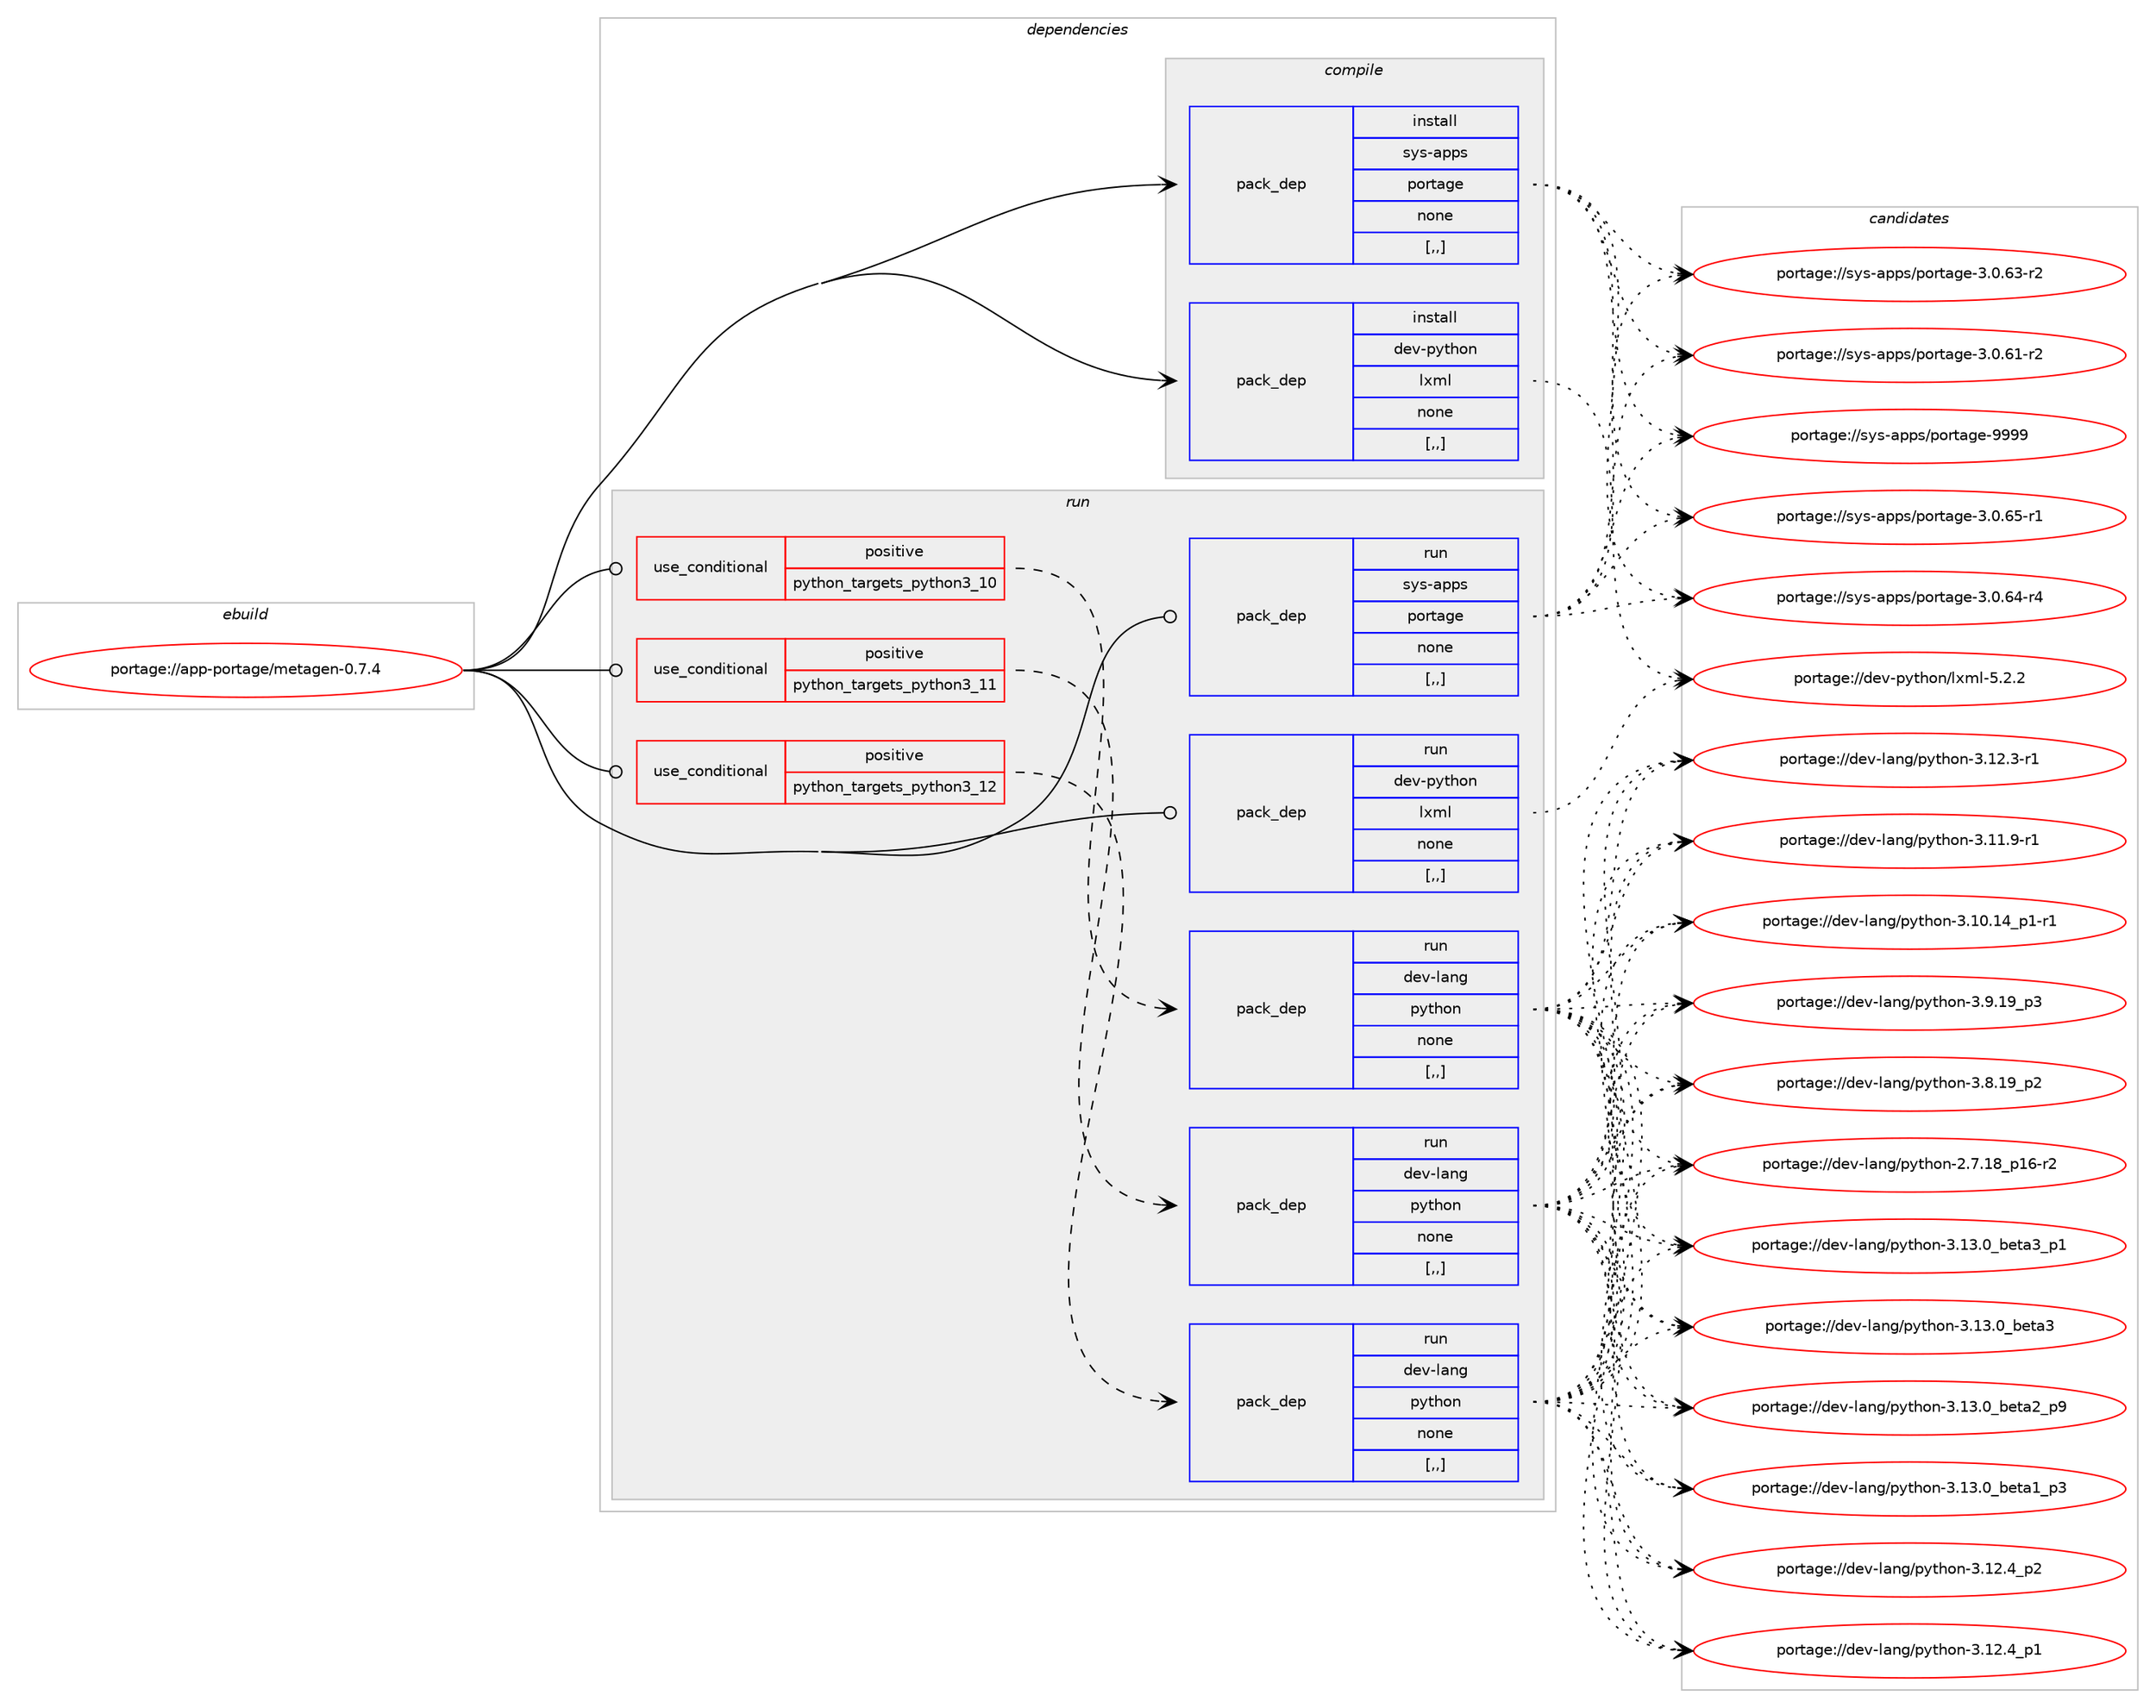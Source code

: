 digraph prolog {

# *************
# Graph options
# *************

newrank=true;
concentrate=true;
compound=true;
graph [rankdir=LR,fontname=Helvetica,fontsize=10,ranksep=1.5];#, ranksep=2.5, nodesep=0.2];
edge  [arrowhead=vee];
node  [fontname=Helvetica,fontsize=10];

# **********
# The ebuild
# **********

subgraph cluster_leftcol {
color=gray;
label=<<i>ebuild</i>>;
id [label="portage://app-portage/metagen-0.7.4", color=red, width=4, href="../app-portage/metagen-0.7.4.svg"];
}

# ****************
# The dependencies
# ****************

subgraph cluster_midcol {
color=gray;
label=<<i>dependencies</i>>;
subgraph cluster_compile {
fillcolor="#eeeeee";
style=filled;
label=<<i>compile</i>>;
subgraph pack36699 {
dependency51424 [label=<<TABLE BORDER="0" CELLBORDER="1" CELLSPACING="0" CELLPADDING="4" WIDTH="220"><TR><TD ROWSPAN="6" CELLPADDING="30">pack_dep</TD></TR><TR><TD WIDTH="110">install</TD></TR><TR><TD>dev-python</TD></TR><TR><TD>lxml</TD></TR><TR><TD>none</TD></TR><TR><TD>[,,]</TD></TR></TABLE>>, shape=none, color=blue];
}
id:e -> dependency51424:w [weight=20,style="solid",arrowhead="vee"];
subgraph pack36700 {
dependency51425 [label=<<TABLE BORDER="0" CELLBORDER="1" CELLSPACING="0" CELLPADDING="4" WIDTH="220"><TR><TD ROWSPAN="6" CELLPADDING="30">pack_dep</TD></TR><TR><TD WIDTH="110">install</TD></TR><TR><TD>sys-apps</TD></TR><TR><TD>portage</TD></TR><TR><TD>none</TD></TR><TR><TD>[,,]</TD></TR></TABLE>>, shape=none, color=blue];
}
id:e -> dependency51425:w [weight=20,style="solid",arrowhead="vee"];
}
subgraph cluster_compileandrun {
fillcolor="#eeeeee";
style=filled;
label=<<i>compile and run</i>>;
}
subgraph cluster_run {
fillcolor="#eeeeee";
style=filled;
label=<<i>run</i>>;
subgraph cond14252 {
dependency51426 [label=<<TABLE BORDER="0" CELLBORDER="1" CELLSPACING="0" CELLPADDING="4"><TR><TD ROWSPAN="3" CELLPADDING="10">use_conditional</TD></TR><TR><TD>positive</TD></TR><TR><TD>python_targets_python3_10</TD></TR></TABLE>>, shape=none, color=red];
subgraph pack36701 {
dependency51427 [label=<<TABLE BORDER="0" CELLBORDER="1" CELLSPACING="0" CELLPADDING="4" WIDTH="220"><TR><TD ROWSPAN="6" CELLPADDING="30">pack_dep</TD></TR><TR><TD WIDTH="110">run</TD></TR><TR><TD>dev-lang</TD></TR><TR><TD>python</TD></TR><TR><TD>none</TD></TR><TR><TD>[,,]</TD></TR></TABLE>>, shape=none, color=blue];
}
dependency51426:e -> dependency51427:w [weight=20,style="dashed",arrowhead="vee"];
}
id:e -> dependency51426:w [weight=20,style="solid",arrowhead="odot"];
subgraph cond14253 {
dependency51428 [label=<<TABLE BORDER="0" CELLBORDER="1" CELLSPACING="0" CELLPADDING="4"><TR><TD ROWSPAN="3" CELLPADDING="10">use_conditional</TD></TR><TR><TD>positive</TD></TR><TR><TD>python_targets_python3_11</TD></TR></TABLE>>, shape=none, color=red];
subgraph pack36702 {
dependency51429 [label=<<TABLE BORDER="0" CELLBORDER="1" CELLSPACING="0" CELLPADDING="4" WIDTH="220"><TR><TD ROWSPAN="6" CELLPADDING="30">pack_dep</TD></TR><TR><TD WIDTH="110">run</TD></TR><TR><TD>dev-lang</TD></TR><TR><TD>python</TD></TR><TR><TD>none</TD></TR><TR><TD>[,,]</TD></TR></TABLE>>, shape=none, color=blue];
}
dependency51428:e -> dependency51429:w [weight=20,style="dashed",arrowhead="vee"];
}
id:e -> dependency51428:w [weight=20,style="solid",arrowhead="odot"];
subgraph cond14254 {
dependency51430 [label=<<TABLE BORDER="0" CELLBORDER="1" CELLSPACING="0" CELLPADDING="4"><TR><TD ROWSPAN="3" CELLPADDING="10">use_conditional</TD></TR><TR><TD>positive</TD></TR><TR><TD>python_targets_python3_12</TD></TR></TABLE>>, shape=none, color=red];
subgraph pack36703 {
dependency51431 [label=<<TABLE BORDER="0" CELLBORDER="1" CELLSPACING="0" CELLPADDING="4" WIDTH="220"><TR><TD ROWSPAN="6" CELLPADDING="30">pack_dep</TD></TR><TR><TD WIDTH="110">run</TD></TR><TR><TD>dev-lang</TD></TR><TR><TD>python</TD></TR><TR><TD>none</TD></TR><TR><TD>[,,]</TD></TR></TABLE>>, shape=none, color=blue];
}
dependency51430:e -> dependency51431:w [weight=20,style="dashed",arrowhead="vee"];
}
id:e -> dependency51430:w [weight=20,style="solid",arrowhead="odot"];
subgraph pack36704 {
dependency51432 [label=<<TABLE BORDER="0" CELLBORDER="1" CELLSPACING="0" CELLPADDING="4" WIDTH="220"><TR><TD ROWSPAN="6" CELLPADDING="30">pack_dep</TD></TR><TR><TD WIDTH="110">run</TD></TR><TR><TD>dev-python</TD></TR><TR><TD>lxml</TD></TR><TR><TD>none</TD></TR><TR><TD>[,,]</TD></TR></TABLE>>, shape=none, color=blue];
}
id:e -> dependency51432:w [weight=20,style="solid",arrowhead="odot"];
subgraph pack36705 {
dependency51433 [label=<<TABLE BORDER="0" CELLBORDER="1" CELLSPACING="0" CELLPADDING="4" WIDTH="220"><TR><TD ROWSPAN="6" CELLPADDING="30">pack_dep</TD></TR><TR><TD WIDTH="110">run</TD></TR><TR><TD>sys-apps</TD></TR><TR><TD>portage</TD></TR><TR><TD>none</TD></TR><TR><TD>[,,]</TD></TR></TABLE>>, shape=none, color=blue];
}
id:e -> dependency51433:w [weight=20,style="solid",arrowhead="odot"];
}
}

# **************
# The candidates
# **************

subgraph cluster_choices {
rank=same;
color=gray;
label=<<i>candidates</i>>;

subgraph choice36699 {
color=black;
nodesep=1;
choice1001011184511212111610411111047108120109108455346504650 [label="portage://dev-python/lxml-5.2.2", color=red, width=4,href="../dev-python/lxml-5.2.2.svg"];
dependency51424:e -> choice1001011184511212111610411111047108120109108455346504650:w [style=dotted,weight="100"];
}
subgraph choice36700 {
color=black;
nodesep=1;
choice115121115459711211211547112111114116971031014557575757 [label="portage://sys-apps/portage-9999", color=red, width=4,href="../sys-apps/portage-9999.svg"];
choice11512111545971121121154711211111411697103101455146484654534511449 [label="portage://sys-apps/portage-3.0.65-r1", color=red, width=4,href="../sys-apps/portage-3.0.65-r1.svg"];
choice11512111545971121121154711211111411697103101455146484654524511452 [label="portage://sys-apps/portage-3.0.64-r4", color=red, width=4,href="../sys-apps/portage-3.0.64-r4.svg"];
choice11512111545971121121154711211111411697103101455146484654514511450 [label="portage://sys-apps/portage-3.0.63-r2", color=red, width=4,href="../sys-apps/portage-3.0.63-r2.svg"];
choice11512111545971121121154711211111411697103101455146484654494511450 [label="portage://sys-apps/portage-3.0.61-r2", color=red, width=4,href="../sys-apps/portage-3.0.61-r2.svg"];
dependency51425:e -> choice115121115459711211211547112111114116971031014557575757:w [style=dotted,weight="100"];
dependency51425:e -> choice11512111545971121121154711211111411697103101455146484654534511449:w [style=dotted,weight="100"];
dependency51425:e -> choice11512111545971121121154711211111411697103101455146484654524511452:w [style=dotted,weight="100"];
dependency51425:e -> choice11512111545971121121154711211111411697103101455146484654514511450:w [style=dotted,weight="100"];
dependency51425:e -> choice11512111545971121121154711211111411697103101455146484654494511450:w [style=dotted,weight="100"];
}
subgraph choice36701 {
color=black;
nodesep=1;
choice10010111845108971101034711212111610411111045514649514648959810111697519511249 [label="portage://dev-lang/python-3.13.0_beta3_p1", color=red, width=4,href="../dev-lang/python-3.13.0_beta3_p1.svg"];
choice1001011184510897110103471121211161041111104551464951464895981011169751 [label="portage://dev-lang/python-3.13.0_beta3", color=red, width=4,href="../dev-lang/python-3.13.0_beta3.svg"];
choice10010111845108971101034711212111610411111045514649514648959810111697509511257 [label="portage://dev-lang/python-3.13.0_beta2_p9", color=red, width=4,href="../dev-lang/python-3.13.0_beta2_p9.svg"];
choice10010111845108971101034711212111610411111045514649514648959810111697499511251 [label="portage://dev-lang/python-3.13.0_beta1_p3", color=red, width=4,href="../dev-lang/python-3.13.0_beta1_p3.svg"];
choice100101118451089711010347112121116104111110455146495046529511250 [label="portage://dev-lang/python-3.12.4_p2", color=red, width=4,href="../dev-lang/python-3.12.4_p2.svg"];
choice100101118451089711010347112121116104111110455146495046529511249 [label="portage://dev-lang/python-3.12.4_p1", color=red, width=4,href="../dev-lang/python-3.12.4_p1.svg"];
choice100101118451089711010347112121116104111110455146495046514511449 [label="portage://dev-lang/python-3.12.3-r1", color=red, width=4,href="../dev-lang/python-3.12.3-r1.svg"];
choice100101118451089711010347112121116104111110455146494946574511449 [label="portage://dev-lang/python-3.11.9-r1", color=red, width=4,href="../dev-lang/python-3.11.9-r1.svg"];
choice100101118451089711010347112121116104111110455146494846495295112494511449 [label="portage://dev-lang/python-3.10.14_p1-r1", color=red, width=4,href="../dev-lang/python-3.10.14_p1-r1.svg"];
choice100101118451089711010347112121116104111110455146574649579511251 [label="portage://dev-lang/python-3.9.19_p3", color=red, width=4,href="../dev-lang/python-3.9.19_p3.svg"];
choice100101118451089711010347112121116104111110455146564649579511250 [label="portage://dev-lang/python-3.8.19_p2", color=red, width=4,href="../dev-lang/python-3.8.19_p2.svg"];
choice100101118451089711010347112121116104111110455046554649569511249544511450 [label="portage://dev-lang/python-2.7.18_p16-r2", color=red, width=4,href="../dev-lang/python-2.7.18_p16-r2.svg"];
dependency51427:e -> choice10010111845108971101034711212111610411111045514649514648959810111697519511249:w [style=dotted,weight="100"];
dependency51427:e -> choice1001011184510897110103471121211161041111104551464951464895981011169751:w [style=dotted,weight="100"];
dependency51427:e -> choice10010111845108971101034711212111610411111045514649514648959810111697509511257:w [style=dotted,weight="100"];
dependency51427:e -> choice10010111845108971101034711212111610411111045514649514648959810111697499511251:w [style=dotted,weight="100"];
dependency51427:e -> choice100101118451089711010347112121116104111110455146495046529511250:w [style=dotted,weight="100"];
dependency51427:e -> choice100101118451089711010347112121116104111110455146495046529511249:w [style=dotted,weight="100"];
dependency51427:e -> choice100101118451089711010347112121116104111110455146495046514511449:w [style=dotted,weight="100"];
dependency51427:e -> choice100101118451089711010347112121116104111110455146494946574511449:w [style=dotted,weight="100"];
dependency51427:e -> choice100101118451089711010347112121116104111110455146494846495295112494511449:w [style=dotted,weight="100"];
dependency51427:e -> choice100101118451089711010347112121116104111110455146574649579511251:w [style=dotted,weight="100"];
dependency51427:e -> choice100101118451089711010347112121116104111110455146564649579511250:w [style=dotted,weight="100"];
dependency51427:e -> choice100101118451089711010347112121116104111110455046554649569511249544511450:w [style=dotted,weight="100"];
}
subgraph choice36702 {
color=black;
nodesep=1;
choice10010111845108971101034711212111610411111045514649514648959810111697519511249 [label="portage://dev-lang/python-3.13.0_beta3_p1", color=red, width=4,href="../dev-lang/python-3.13.0_beta3_p1.svg"];
choice1001011184510897110103471121211161041111104551464951464895981011169751 [label="portage://dev-lang/python-3.13.0_beta3", color=red, width=4,href="../dev-lang/python-3.13.0_beta3.svg"];
choice10010111845108971101034711212111610411111045514649514648959810111697509511257 [label="portage://dev-lang/python-3.13.0_beta2_p9", color=red, width=4,href="../dev-lang/python-3.13.0_beta2_p9.svg"];
choice10010111845108971101034711212111610411111045514649514648959810111697499511251 [label="portage://dev-lang/python-3.13.0_beta1_p3", color=red, width=4,href="../dev-lang/python-3.13.0_beta1_p3.svg"];
choice100101118451089711010347112121116104111110455146495046529511250 [label="portage://dev-lang/python-3.12.4_p2", color=red, width=4,href="../dev-lang/python-3.12.4_p2.svg"];
choice100101118451089711010347112121116104111110455146495046529511249 [label="portage://dev-lang/python-3.12.4_p1", color=red, width=4,href="../dev-lang/python-3.12.4_p1.svg"];
choice100101118451089711010347112121116104111110455146495046514511449 [label="portage://dev-lang/python-3.12.3-r1", color=red, width=4,href="../dev-lang/python-3.12.3-r1.svg"];
choice100101118451089711010347112121116104111110455146494946574511449 [label="portage://dev-lang/python-3.11.9-r1", color=red, width=4,href="../dev-lang/python-3.11.9-r1.svg"];
choice100101118451089711010347112121116104111110455146494846495295112494511449 [label="portage://dev-lang/python-3.10.14_p1-r1", color=red, width=4,href="../dev-lang/python-3.10.14_p1-r1.svg"];
choice100101118451089711010347112121116104111110455146574649579511251 [label="portage://dev-lang/python-3.9.19_p3", color=red, width=4,href="../dev-lang/python-3.9.19_p3.svg"];
choice100101118451089711010347112121116104111110455146564649579511250 [label="portage://dev-lang/python-3.8.19_p2", color=red, width=4,href="../dev-lang/python-3.8.19_p2.svg"];
choice100101118451089711010347112121116104111110455046554649569511249544511450 [label="portage://dev-lang/python-2.7.18_p16-r2", color=red, width=4,href="../dev-lang/python-2.7.18_p16-r2.svg"];
dependency51429:e -> choice10010111845108971101034711212111610411111045514649514648959810111697519511249:w [style=dotted,weight="100"];
dependency51429:e -> choice1001011184510897110103471121211161041111104551464951464895981011169751:w [style=dotted,weight="100"];
dependency51429:e -> choice10010111845108971101034711212111610411111045514649514648959810111697509511257:w [style=dotted,weight="100"];
dependency51429:e -> choice10010111845108971101034711212111610411111045514649514648959810111697499511251:w [style=dotted,weight="100"];
dependency51429:e -> choice100101118451089711010347112121116104111110455146495046529511250:w [style=dotted,weight="100"];
dependency51429:e -> choice100101118451089711010347112121116104111110455146495046529511249:w [style=dotted,weight="100"];
dependency51429:e -> choice100101118451089711010347112121116104111110455146495046514511449:w [style=dotted,weight="100"];
dependency51429:e -> choice100101118451089711010347112121116104111110455146494946574511449:w [style=dotted,weight="100"];
dependency51429:e -> choice100101118451089711010347112121116104111110455146494846495295112494511449:w [style=dotted,weight="100"];
dependency51429:e -> choice100101118451089711010347112121116104111110455146574649579511251:w [style=dotted,weight="100"];
dependency51429:e -> choice100101118451089711010347112121116104111110455146564649579511250:w [style=dotted,weight="100"];
dependency51429:e -> choice100101118451089711010347112121116104111110455046554649569511249544511450:w [style=dotted,weight="100"];
}
subgraph choice36703 {
color=black;
nodesep=1;
choice10010111845108971101034711212111610411111045514649514648959810111697519511249 [label="portage://dev-lang/python-3.13.0_beta3_p1", color=red, width=4,href="../dev-lang/python-3.13.0_beta3_p1.svg"];
choice1001011184510897110103471121211161041111104551464951464895981011169751 [label="portage://dev-lang/python-3.13.0_beta3", color=red, width=4,href="../dev-lang/python-3.13.0_beta3.svg"];
choice10010111845108971101034711212111610411111045514649514648959810111697509511257 [label="portage://dev-lang/python-3.13.0_beta2_p9", color=red, width=4,href="../dev-lang/python-3.13.0_beta2_p9.svg"];
choice10010111845108971101034711212111610411111045514649514648959810111697499511251 [label="portage://dev-lang/python-3.13.0_beta1_p3", color=red, width=4,href="../dev-lang/python-3.13.0_beta1_p3.svg"];
choice100101118451089711010347112121116104111110455146495046529511250 [label="portage://dev-lang/python-3.12.4_p2", color=red, width=4,href="../dev-lang/python-3.12.4_p2.svg"];
choice100101118451089711010347112121116104111110455146495046529511249 [label="portage://dev-lang/python-3.12.4_p1", color=red, width=4,href="../dev-lang/python-3.12.4_p1.svg"];
choice100101118451089711010347112121116104111110455146495046514511449 [label="portage://dev-lang/python-3.12.3-r1", color=red, width=4,href="../dev-lang/python-3.12.3-r1.svg"];
choice100101118451089711010347112121116104111110455146494946574511449 [label="portage://dev-lang/python-3.11.9-r1", color=red, width=4,href="../dev-lang/python-3.11.9-r1.svg"];
choice100101118451089711010347112121116104111110455146494846495295112494511449 [label="portage://dev-lang/python-3.10.14_p1-r1", color=red, width=4,href="../dev-lang/python-3.10.14_p1-r1.svg"];
choice100101118451089711010347112121116104111110455146574649579511251 [label="portage://dev-lang/python-3.9.19_p3", color=red, width=4,href="../dev-lang/python-3.9.19_p3.svg"];
choice100101118451089711010347112121116104111110455146564649579511250 [label="portage://dev-lang/python-3.8.19_p2", color=red, width=4,href="../dev-lang/python-3.8.19_p2.svg"];
choice100101118451089711010347112121116104111110455046554649569511249544511450 [label="portage://dev-lang/python-2.7.18_p16-r2", color=red, width=4,href="../dev-lang/python-2.7.18_p16-r2.svg"];
dependency51431:e -> choice10010111845108971101034711212111610411111045514649514648959810111697519511249:w [style=dotted,weight="100"];
dependency51431:e -> choice1001011184510897110103471121211161041111104551464951464895981011169751:w [style=dotted,weight="100"];
dependency51431:e -> choice10010111845108971101034711212111610411111045514649514648959810111697509511257:w [style=dotted,weight="100"];
dependency51431:e -> choice10010111845108971101034711212111610411111045514649514648959810111697499511251:w [style=dotted,weight="100"];
dependency51431:e -> choice100101118451089711010347112121116104111110455146495046529511250:w [style=dotted,weight="100"];
dependency51431:e -> choice100101118451089711010347112121116104111110455146495046529511249:w [style=dotted,weight="100"];
dependency51431:e -> choice100101118451089711010347112121116104111110455146495046514511449:w [style=dotted,weight="100"];
dependency51431:e -> choice100101118451089711010347112121116104111110455146494946574511449:w [style=dotted,weight="100"];
dependency51431:e -> choice100101118451089711010347112121116104111110455146494846495295112494511449:w [style=dotted,weight="100"];
dependency51431:e -> choice100101118451089711010347112121116104111110455146574649579511251:w [style=dotted,weight="100"];
dependency51431:e -> choice100101118451089711010347112121116104111110455146564649579511250:w [style=dotted,weight="100"];
dependency51431:e -> choice100101118451089711010347112121116104111110455046554649569511249544511450:w [style=dotted,weight="100"];
}
subgraph choice36704 {
color=black;
nodesep=1;
choice1001011184511212111610411111047108120109108455346504650 [label="portage://dev-python/lxml-5.2.2", color=red, width=4,href="../dev-python/lxml-5.2.2.svg"];
dependency51432:e -> choice1001011184511212111610411111047108120109108455346504650:w [style=dotted,weight="100"];
}
subgraph choice36705 {
color=black;
nodesep=1;
choice115121115459711211211547112111114116971031014557575757 [label="portage://sys-apps/portage-9999", color=red, width=4,href="../sys-apps/portage-9999.svg"];
choice11512111545971121121154711211111411697103101455146484654534511449 [label="portage://sys-apps/portage-3.0.65-r1", color=red, width=4,href="../sys-apps/portage-3.0.65-r1.svg"];
choice11512111545971121121154711211111411697103101455146484654524511452 [label="portage://sys-apps/portage-3.0.64-r4", color=red, width=4,href="../sys-apps/portage-3.0.64-r4.svg"];
choice11512111545971121121154711211111411697103101455146484654514511450 [label="portage://sys-apps/portage-3.0.63-r2", color=red, width=4,href="../sys-apps/portage-3.0.63-r2.svg"];
choice11512111545971121121154711211111411697103101455146484654494511450 [label="portage://sys-apps/portage-3.0.61-r2", color=red, width=4,href="../sys-apps/portage-3.0.61-r2.svg"];
dependency51433:e -> choice115121115459711211211547112111114116971031014557575757:w [style=dotted,weight="100"];
dependency51433:e -> choice11512111545971121121154711211111411697103101455146484654534511449:w [style=dotted,weight="100"];
dependency51433:e -> choice11512111545971121121154711211111411697103101455146484654524511452:w [style=dotted,weight="100"];
dependency51433:e -> choice11512111545971121121154711211111411697103101455146484654514511450:w [style=dotted,weight="100"];
dependency51433:e -> choice11512111545971121121154711211111411697103101455146484654494511450:w [style=dotted,weight="100"];
}
}

}
